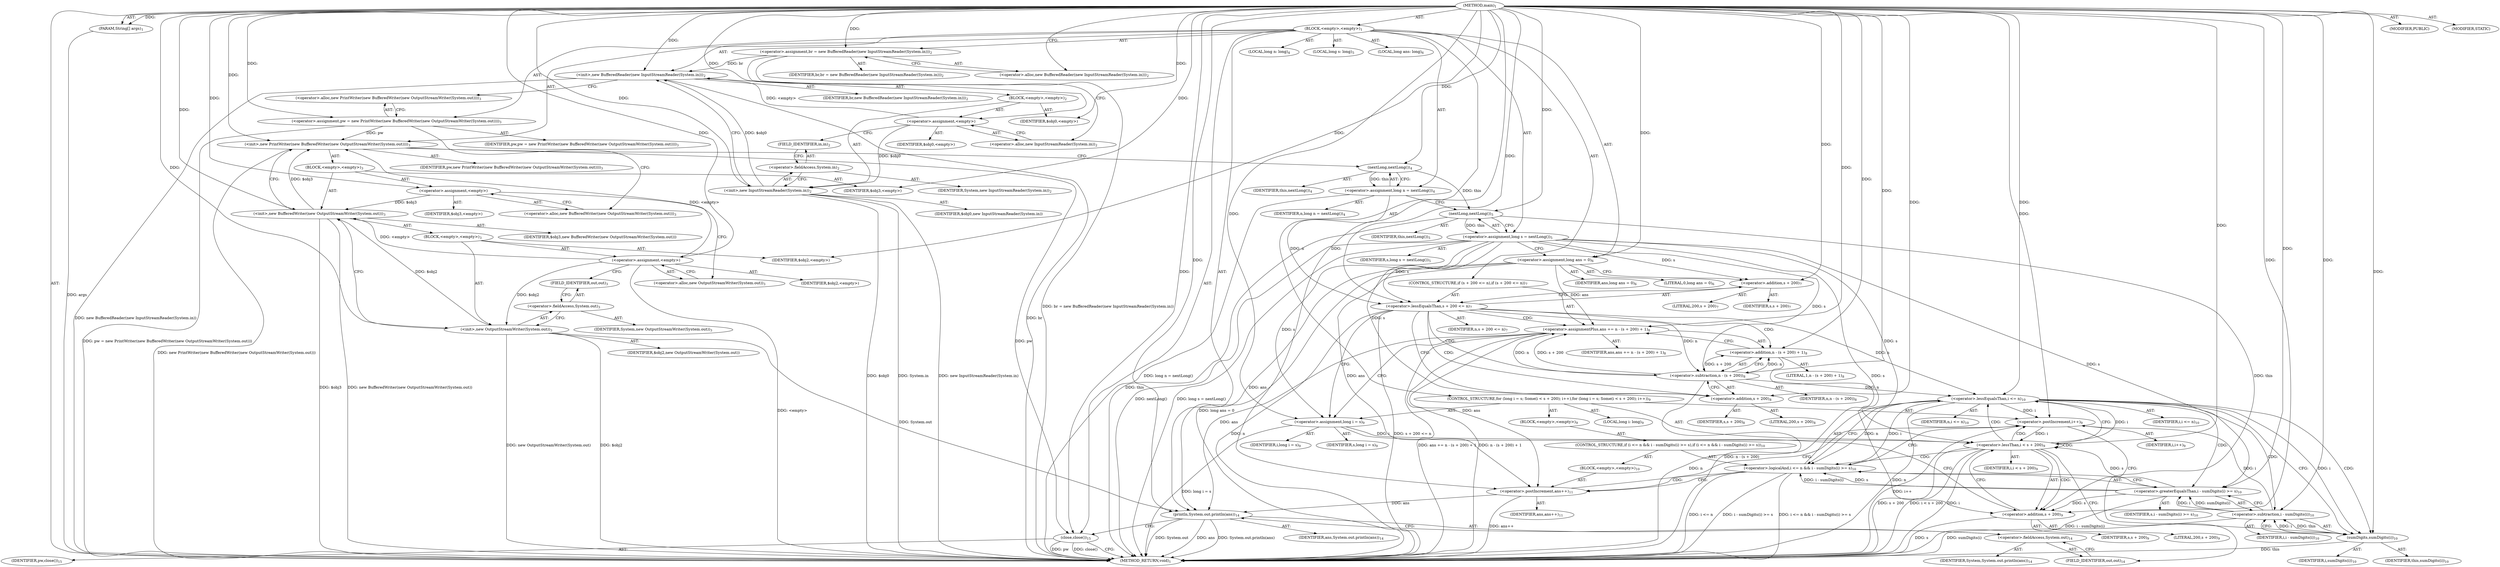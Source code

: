digraph "main" {  
"17" [label = <(METHOD,main)<SUB>1</SUB>> ]
"18" [label = <(PARAM,String[] args)<SUB>1</SUB>> ]
"19" [label = <(BLOCK,&lt;empty&gt;,&lt;empty&gt;)<SUB>1</SUB>> ]
"20" [label = <(&lt;operator&gt;.assignment,br = new BufferedReader(new InputStreamReader(System.in)))<SUB>2</SUB>> ]
"21" [label = <(IDENTIFIER,br,br = new BufferedReader(new InputStreamReader(System.in)))<SUB>2</SUB>> ]
"22" [label = <(&lt;operator&gt;.alloc,new BufferedReader(new InputStreamReader(System.in)))<SUB>2</SUB>> ]
"23" [label = <(&lt;init&gt;,new BufferedReader(new InputStreamReader(System.in)))<SUB>2</SUB>> ]
"24" [label = <(IDENTIFIER,br,new BufferedReader(new InputStreamReader(System.in)))<SUB>2</SUB>> ]
"25" [label = <(BLOCK,&lt;empty&gt;,&lt;empty&gt;)<SUB>2</SUB>> ]
"26" [label = <(&lt;operator&gt;.assignment,&lt;empty&gt;)> ]
"27" [label = <(IDENTIFIER,$obj0,&lt;empty&gt;)> ]
"28" [label = <(&lt;operator&gt;.alloc,new InputStreamReader(System.in))<SUB>2</SUB>> ]
"29" [label = <(&lt;init&gt;,new InputStreamReader(System.in))<SUB>2</SUB>> ]
"30" [label = <(IDENTIFIER,$obj0,new InputStreamReader(System.in))> ]
"31" [label = <(&lt;operator&gt;.fieldAccess,System.in)<SUB>2</SUB>> ]
"32" [label = <(IDENTIFIER,System,new InputStreamReader(System.in))<SUB>2</SUB>> ]
"33" [label = <(FIELD_IDENTIFIER,in,in)<SUB>2</SUB>> ]
"34" [label = <(IDENTIFIER,$obj0,&lt;empty&gt;)> ]
"35" [label = <(&lt;operator&gt;.assignment,pw = new PrintWriter(new BufferedWriter(new OutputStreamWriter(System.out))))<SUB>3</SUB>> ]
"36" [label = <(IDENTIFIER,pw,pw = new PrintWriter(new BufferedWriter(new OutputStreamWriter(System.out))))<SUB>3</SUB>> ]
"37" [label = <(&lt;operator&gt;.alloc,new PrintWriter(new BufferedWriter(new OutputStreamWriter(System.out))))<SUB>3</SUB>> ]
"38" [label = <(&lt;init&gt;,new PrintWriter(new BufferedWriter(new OutputStreamWriter(System.out))))<SUB>3</SUB>> ]
"39" [label = <(IDENTIFIER,pw,new PrintWriter(new BufferedWriter(new OutputStreamWriter(System.out))))<SUB>3</SUB>> ]
"40" [label = <(BLOCK,&lt;empty&gt;,&lt;empty&gt;)<SUB>3</SUB>> ]
"41" [label = <(&lt;operator&gt;.assignment,&lt;empty&gt;)> ]
"42" [label = <(IDENTIFIER,$obj3,&lt;empty&gt;)> ]
"43" [label = <(&lt;operator&gt;.alloc,new BufferedWriter(new OutputStreamWriter(System.out)))<SUB>3</SUB>> ]
"44" [label = <(&lt;init&gt;,new BufferedWriter(new OutputStreamWriter(System.out)))<SUB>3</SUB>> ]
"45" [label = <(IDENTIFIER,$obj3,new BufferedWriter(new OutputStreamWriter(System.out)))> ]
"46" [label = <(BLOCK,&lt;empty&gt;,&lt;empty&gt;)<SUB>3</SUB>> ]
"47" [label = <(&lt;operator&gt;.assignment,&lt;empty&gt;)> ]
"48" [label = <(IDENTIFIER,$obj2,&lt;empty&gt;)> ]
"49" [label = <(&lt;operator&gt;.alloc,new OutputStreamWriter(System.out))<SUB>3</SUB>> ]
"50" [label = <(&lt;init&gt;,new OutputStreamWriter(System.out))<SUB>3</SUB>> ]
"51" [label = <(IDENTIFIER,$obj2,new OutputStreamWriter(System.out))> ]
"52" [label = <(&lt;operator&gt;.fieldAccess,System.out)<SUB>3</SUB>> ]
"53" [label = <(IDENTIFIER,System,new OutputStreamWriter(System.out))<SUB>3</SUB>> ]
"54" [label = <(FIELD_IDENTIFIER,out,out)<SUB>3</SUB>> ]
"55" [label = <(IDENTIFIER,$obj2,&lt;empty&gt;)> ]
"56" [label = <(IDENTIFIER,$obj3,&lt;empty&gt;)> ]
"57" [label = <(LOCAL,long n: long)<SUB>4</SUB>> ]
"58" [label = <(&lt;operator&gt;.assignment,long n = nextLong())<SUB>4</SUB>> ]
"59" [label = <(IDENTIFIER,n,long n = nextLong())<SUB>4</SUB>> ]
"60" [label = <(nextLong,nextLong())<SUB>4</SUB>> ]
"61" [label = <(IDENTIFIER,this,nextLong())<SUB>4</SUB>> ]
"62" [label = <(LOCAL,long s: long)<SUB>5</SUB>> ]
"63" [label = <(&lt;operator&gt;.assignment,long s = nextLong())<SUB>5</SUB>> ]
"64" [label = <(IDENTIFIER,s,long s = nextLong())<SUB>5</SUB>> ]
"65" [label = <(nextLong,nextLong())<SUB>5</SUB>> ]
"66" [label = <(IDENTIFIER,this,nextLong())<SUB>5</SUB>> ]
"67" [label = <(LOCAL,long ans: long)<SUB>6</SUB>> ]
"68" [label = <(&lt;operator&gt;.assignment,long ans = 0)<SUB>6</SUB>> ]
"69" [label = <(IDENTIFIER,ans,long ans = 0)<SUB>6</SUB>> ]
"70" [label = <(LITERAL,0,long ans = 0)<SUB>6</SUB>> ]
"71" [label = <(CONTROL_STRUCTURE,if (s + 200 &lt;= n),if (s + 200 &lt;= n))<SUB>7</SUB>> ]
"72" [label = <(&lt;operator&gt;.lessEqualsThan,s + 200 &lt;= n)<SUB>7</SUB>> ]
"73" [label = <(&lt;operator&gt;.addition,s + 200)<SUB>7</SUB>> ]
"74" [label = <(IDENTIFIER,s,s + 200)<SUB>7</SUB>> ]
"75" [label = <(LITERAL,200,s + 200)<SUB>7</SUB>> ]
"76" [label = <(IDENTIFIER,n,s + 200 &lt;= n)<SUB>7</SUB>> ]
"77" [label = <(&lt;operator&gt;.assignmentPlus,ans += n - (s + 200) + 1)<SUB>8</SUB>> ]
"78" [label = <(IDENTIFIER,ans,ans += n - (s + 200) + 1)<SUB>8</SUB>> ]
"79" [label = <(&lt;operator&gt;.addition,n - (s + 200) + 1)<SUB>8</SUB>> ]
"80" [label = <(&lt;operator&gt;.subtraction,n - (s + 200))<SUB>8</SUB>> ]
"81" [label = <(IDENTIFIER,n,n - (s + 200))<SUB>8</SUB>> ]
"82" [label = <(&lt;operator&gt;.addition,s + 200)<SUB>8</SUB>> ]
"83" [label = <(IDENTIFIER,s,s + 200)<SUB>8</SUB>> ]
"84" [label = <(LITERAL,200,s + 200)<SUB>8</SUB>> ]
"85" [label = <(LITERAL,1,n - (s + 200) + 1)<SUB>8</SUB>> ]
"86" [label = <(CONTROL_STRUCTURE,for (long i = s; Some(i &lt; s + 200); i++),for (long i = s; Some(i &lt; s + 200); i++))<SUB>9</SUB>> ]
"87" [label = <(LOCAL,long i: long)<SUB>9</SUB>> ]
"88" [label = <(&lt;operator&gt;.assignment,long i = s)<SUB>9</SUB>> ]
"89" [label = <(IDENTIFIER,i,long i = s)<SUB>9</SUB>> ]
"90" [label = <(IDENTIFIER,s,long i = s)<SUB>9</SUB>> ]
"91" [label = <(&lt;operator&gt;.lessThan,i &lt; s + 200)<SUB>9</SUB>> ]
"92" [label = <(IDENTIFIER,i,i &lt; s + 200)<SUB>9</SUB>> ]
"93" [label = <(&lt;operator&gt;.addition,s + 200)<SUB>9</SUB>> ]
"94" [label = <(IDENTIFIER,s,s + 200)<SUB>9</SUB>> ]
"95" [label = <(LITERAL,200,s + 200)<SUB>9</SUB>> ]
"96" [label = <(&lt;operator&gt;.postIncrement,i++)<SUB>9</SUB>> ]
"97" [label = <(IDENTIFIER,i,i++)<SUB>9</SUB>> ]
"98" [label = <(BLOCK,&lt;empty&gt;,&lt;empty&gt;)<SUB>9</SUB>> ]
"99" [label = <(CONTROL_STRUCTURE,if (i &lt;= n &amp;&amp; i - sumDigits(i) &gt;= s),if (i &lt;= n &amp;&amp; i - sumDigits(i) &gt;= s))<SUB>10</SUB>> ]
"100" [label = <(&lt;operator&gt;.logicalAnd,i &lt;= n &amp;&amp; i - sumDigits(i) &gt;= s)<SUB>10</SUB>> ]
"101" [label = <(&lt;operator&gt;.lessEqualsThan,i &lt;= n)<SUB>10</SUB>> ]
"102" [label = <(IDENTIFIER,i,i &lt;= n)<SUB>10</SUB>> ]
"103" [label = <(IDENTIFIER,n,i &lt;= n)<SUB>10</SUB>> ]
"104" [label = <(&lt;operator&gt;.greaterEqualsThan,i - sumDigits(i) &gt;= s)<SUB>10</SUB>> ]
"105" [label = <(&lt;operator&gt;.subtraction,i - sumDigits(i))<SUB>10</SUB>> ]
"106" [label = <(IDENTIFIER,i,i - sumDigits(i))<SUB>10</SUB>> ]
"107" [label = <(sumDigits,sumDigits(i))<SUB>10</SUB>> ]
"108" [label = <(IDENTIFIER,this,sumDigits(i))<SUB>10</SUB>> ]
"109" [label = <(IDENTIFIER,i,sumDigits(i))<SUB>10</SUB>> ]
"110" [label = <(IDENTIFIER,s,i - sumDigits(i) &gt;= s)<SUB>10</SUB>> ]
"111" [label = <(BLOCK,&lt;empty&gt;,&lt;empty&gt;)<SUB>10</SUB>> ]
"112" [label = <(&lt;operator&gt;.postIncrement,ans++)<SUB>11</SUB>> ]
"113" [label = <(IDENTIFIER,ans,ans++)<SUB>11</SUB>> ]
"114" [label = <(println,System.out.println(ans))<SUB>14</SUB>> ]
"115" [label = <(&lt;operator&gt;.fieldAccess,System.out)<SUB>14</SUB>> ]
"116" [label = <(IDENTIFIER,System,System.out.println(ans))<SUB>14</SUB>> ]
"117" [label = <(FIELD_IDENTIFIER,out,out)<SUB>14</SUB>> ]
"118" [label = <(IDENTIFIER,ans,System.out.println(ans))<SUB>14</SUB>> ]
"119" [label = <(close,close())<SUB>15</SUB>> ]
"120" [label = <(IDENTIFIER,pw,close())<SUB>15</SUB>> ]
"121" [label = <(MODIFIER,PUBLIC)> ]
"122" [label = <(MODIFIER,STATIC)> ]
"123" [label = <(METHOD_RETURN,void)<SUB>1</SUB>> ]
  "17" -> "18"  [ label = "AST: "] 
  "17" -> "19"  [ label = "AST: "] 
  "17" -> "121"  [ label = "AST: "] 
  "17" -> "122"  [ label = "AST: "] 
  "17" -> "123"  [ label = "AST: "] 
  "19" -> "20"  [ label = "AST: "] 
  "19" -> "23"  [ label = "AST: "] 
  "19" -> "35"  [ label = "AST: "] 
  "19" -> "38"  [ label = "AST: "] 
  "19" -> "57"  [ label = "AST: "] 
  "19" -> "58"  [ label = "AST: "] 
  "19" -> "62"  [ label = "AST: "] 
  "19" -> "63"  [ label = "AST: "] 
  "19" -> "67"  [ label = "AST: "] 
  "19" -> "68"  [ label = "AST: "] 
  "19" -> "71"  [ label = "AST: "] 
  "19" -> "86"  [ label = "AST: "] 
  "19" -> "114"  [ label = "AST: "] 
  "19" -> "119"  [ label = "AST: "] 
  "20" -> "21"  [ label = "AST: "] 
  "20" -> "22"  [ label = "AST: "] 
  "23" -> "24"  [ label = "AST: "] 
  "23" -> "25"  [ label = "AST: "] 
  "25" -> "26"  [ label = "AST: "] 
  "25" -> "29"  [ label = "AST: "] 
  "25" -> "34"  [ label = "AST: "] 
  "26" -> "27"  [ label = "AST: "] 
  "26" -> "28"  [ label = "AST: "] 
  "29" -> "30"  [ label = "AST: "] 
  "29" -> "31"  [ label = "AST: "] 
  "31" -> "32"  [ label = "AST: "] 
  "31" -> "33"  [ label = "AST: "] 
  "35" -> "36"  [ label = "AST: "] 
  "35" -> "37"  [ label = "AST: "] 
  "38" -> "39"  [ label = "AST: "] 
  "38" -> "40"  [ label = "AST: "] 
  "40" -> "41"  [ label = "AST: "] 
  "40" -> "44"  [ label = "AST: "] 
  "40" -> "56"  [ label = "AST: "] 
  "41" -> "42"  [ label = "AST: "] 
  "41" -> "43"  [ label = "AST: "] 
  "44" -> "45"  [ label = "AST: "] 
  "44" -> "46"  [ label = "AST: "] 
  "46" -> "47"  [ label = "AST: "] 
  "46" -> "50"  [ label = "AST: "] 
  "46" -> "55"  [ label = "AST: "] 
  "47" -> "48"  [ label = "AST: "] 
  "47" -> "49"  [ label = "AST: "] 
  "50" -> "51"  [ label = "AST: "] 
  "50" -> "52"  [ label = "AST: "] 
  "52" -> "53"  [ label = "AST: "] 
  "52" -> "54"  [ label = "AST: "] 
  "58" -> "59"  [ label = "AST: "] 
  "58" -> "60"  [ label = "AST: "] 
  "60" -> "61"  [ label = "AST: "] 
  "63" -> "64"  [ label = "AST: "] 
  "63" -> "65"  [ label = "AST: "] 
  "65" -> "66"  [ label = "AST: "] 
  "68" -> "69"  [ label = "AST: "] 
  "68" -> "70"  [ label = "AST: "] 
  "71" -> "72"  [ label = "AST: "] 
  "71" -> "77"  [ label = "AST: "] 
  "72" -> "73"  [ label = "AST: "] 
  "72" -> "76"  [ label = "AST: "] 
  "73" -> "74"  [ label = "AST: "] 
  "73" -> "75"  [ label = "AST: "] 
  "77" -> "78"  [ label = "AST: "] 
  "77" -> "79"  [ label = "AST: "] 
  "79" -> "80"  [ label = "AST: "] 
  "79" -> "85"  [ label = "AST: "] 
  "80" -> "81"  [ label = "AST: "] 
  "80" -> "82"  [ label = "AST: "] 
  "82" -> "83"  [ label = "AST: "] 
  "82" -> "84"  [ label = "AST: "] 
  "86" -> "87"  [ label = "AST: "] 
  "86" -> "88"  [ label = "AST: "] 
  "86" -> "91"  [ label = "AST: "] 
  "86" -> "96"  [ label = "AST: "] 
  "86" -> "98"  [ label = "AST: "] 
  "88" -> "89"  [ label = "AST: "] 
  "88" -> "90"  [ label = "AST: "] 
  "91" -> "92"  [ label = "AST: "] 
  "91" -> "93"  [ label = "AST: "] 
  "93" -> "94"  [ label = "AST: "] 
  "93" -> "95"  [ label = "AST: "] 
  "96" -> "97"  [ label = "AST: "] 
  "98" -> "99"  [ label = "AST: "] 
  "99" -> "100"  [ label = "AST: "] 
  "99" -> "111"  [ label = "AST: "] 
  "100" -> "101"  [ label = "AST: "] 
  "100" -> "104"  [ label = "AST: "] 
  "101" -> "102"  [ label = "AST: "] 
  "101" -> "103"  [ label = "AST: "] 
  "104" -> "105"  [ label = "AST: "] 
  "104" -> "110"  [ label = "AST: "] 
  "105" -> "106"  [ label = "AST: "] 
  "105" -> "107"  [ label = "AST: "] 
  "107" -> "108"  [ label = "AST: "] 
  "107" -> "109"  [ label = "AST: "] 
  "111" -> "112"  [ label = "AST: "] 
  "112" -> "113"  [ label = "AST: "] 
  "114" -> "115"  [ label = "AST: "] 
  "114" -> "118"  [ label = "AST: "] 
  "115" -> "116"  [ label = "AST: "] 
  "115" -> "117"  [ label = "AST: "] 
  "119" -> "120"  [ label = "AST: "] 
  "20" -> "28"  [ label = "CFG: "] 
  "23" -> "37"  [ label = "CFG: "] 
  "35" -> "43"  [ label = "CFG: "] 
  "38" -> "60"  [ label = "CFG: "] 
  "58" -> "65"  [ label = "CFG: "] 
  "63" -> "68"  [ label = "CFG: "] 
  "68" -> "73"  [ label = "CFG: "] 
  "114" -> "119"  [ label = "CFG: "] 
  "119" -> "123"  [ label = "CFG: "] 
  "22" -> "20"  [ label = "CFG: "] 
  "37" -> "35"  [ label = "CFG: "] 
  "60" -> "58"  [ label = "CFG: "] 
  "65" -> "63"  [ label = "CFG: "] 
  "72" -> "82"  [ label = "CFG: "] 
  "72" -> "88"  [ label = "CFG: "] 
  "77" -> "88"  [ label = "CFG: "] 
  "88" -> "93"  [ label = "CFG: "] 
  "91" -> "101"  [ label = "CFG: "] 
  "91" -> "117"  [ label = "CFG: "] 
  "96" -> "93"  [ label = "CFG: "] 
  "115" -> "114"  [ label = "CFG: "] 
  "26" -> "33"  [ label = "CFG: "] 
  "29" -> "23"  [ label = "CFG: "] 
  "41" -> "49"  [ label = "CFG: "] 
  "44" -> "38"  [ label = "CFG: "] 
  "73" -> "72"  [ label = "CFG: "] 
  "79" -> "77"  [ label = "CFG: "] 
  "93" -> "91"  [ label = "CFG: "] 
  "117" -> "115"  [ label = "CFG: "] 
  "28" -> "26"  [ label = "CFG: "] 
  "31" -> "29"  [ label = "CFG: "] 
  "43" -> "41"  [ label = "CFG: "] 
  "80" -> "79"  [ label = "CFG: "] 
  "100" -> "112"  [ label = "CFG: "] 
  "100" -> "96"  [ label = "CFG: "] 
  "33" -> "31"  [ label = "CFG: "] 
  "47" -> "54"  [ label = "CFG: "] 
  "50" -> "44"  [ label = "CFG: "] 
  "82" -> "80"  [ label = "CFG: "] 
  "101" -> "100"  [ label = "CFG: "] 
  "101" -> "107"  [ label = "CFG: "] 
  "104" -> "100"  [ label = "CFG: "] 
  "112" -> "96"  [ label = "CFG: "] 
  "49" -> "47"  [ label = "CFG: "] 
  "52" -> "50"  [ label = "CFG: "] 
  "105" -> "104"  [ label = "CFG: "] 
  "54" -> "52"  [ label = "CFG: "] 
  "107" -> "105"  [ label = "CFG: "] 
  "17" -> "22"  [ label = "CFG: "] 
  "18" -> "123"  [ label = "DDG: args"] 
  "20" -> "123"  [ label = "DDG: br = new BufferedReader(new InputStreamReader(System.in))"] 
  "23" -> "123"  [ label = "DDG: br"] 
  "29" -> "123"  [ label = "DDG: $obj0"] 
  "29" -> "123"  [ label = "DDG: System.in"] 
  "29" -> "123"  [ label = "DDG: new InputStreamReader(System.in)"] 
  "23" -> "123"  [ label = "DDG: new BufferedReader(new InputStreamReader(System.in))"] 
  "35" -> "123"  [ label = "DDG: pw = new PrintWriter(new BufferedWriter(new OutputStreamWriter(System.out)))"] 
  "44" -> "123"  [ label = "DDG: $obj3"] 
  "47" -> "123"  [ label = "DDG: &lt;empty&gt;"] 
  "50" -> "123"  [ label = "DDG: $obj2"] 
  "50" -> "123"  [ label = "DDG: new OutputStreamWriter(System.out)"] 
  "44" -> "123"  [ label = "DDG: new BufferedWriter(new OutputStreamWriter(System.out))"] 
  "38" -> "123"  [ label = "DDG: new PrintWriter(new BufferedWriter(new OutputStreamWriter(System.out)))"] 
  "58" -> "123"  [ label = "DDG: long n = nextLong()"] 
  "65" -> "123"  [ label = "DDG: this"] 
  "63" -> "123"  [ label = "DDG: nextLong()"] 
  "63" -> "123"  [ label = "DDG: long s = nextLong()"] 
  "68" -> "123"  [ label = "DDG: long ans = 0"] 
  "72" -> "123"  [ label = "DDG: n"] 
  "72" -> "123"  [ label = "DDG: s + 200 &lt;= n"] 
  "80" -> "123"  [ label = "DDG: n"] 
  "79" -> "123"  [ label = "DDG: n - (s + 200)"] 
  "77" -> "123"  [ label = "DDG: n - (s + 200) + 1"] 
  "77" -> "123"  [ label = "DDG: ans += n - (s + 200) + 1"] 
  "88" -> "123"  [ label = "DDG: long i = s"] 
  "91" -> "123"  [ label = "DDG: i"] 
  "93" -> "123"  [ label = "DDG: s"] 
  "91" -> "123"  [ label = "DDG: s + 200"] 
  "91" -> "123"  [ label = "DDG: i &lt; s + 200"] 
  "114" -> "123"  [ label = "DDG: System.out"] 
  "114" -> "123"  [ label = "DDG: ans"] 
  "114" -> "123"  [ label = "DDG: System.out.println(ans)"] 
  "119" -> "123"  [ label = "DDG: pw"] 
  "119" -> "123"  [ label = "DDG: close()"] 
  "101" -> "123"  [ label = "DDG: n"] 
  "100" -> "123"  [ label = "DDG: i &lt;= n"] 
  "107" -> "123"  [ label = "DDG: this"] 
  "105" -> "123"  [ label = "DDG: sumDigits(i)"] 
  "104" -> "123"  [ label = "DDG: i - sumDigits(i)"] 
  "100" -> "123"  [ label = "DDG: i - sumDigits(i) &gt;= s"] 
  "100" -> "123"  [ label = "DDG: i &lt;= n &amp;&amp; i - sumDigits(i) &gt;= s"] 
  "112" -> "123"  [ label = "DDG: ans++"] 
  "96" -> "123"  [ label = "DDG: i++"] 
  "17" -> "18"  [ label = "DDG: "] 
  "17" -> "20"  [ label = "DDG: "] 
  "17" -> "35"  [ label = "DDG: "] 
  "60" -> "58"  [ label = "DDG: this"] 
  "65" -> "63"  [ label = "DDG: this"] 
  "17" -> "68"  [ label = "DDG: "] 
  "20" -> "23"  [ label = "DDG: br"] 
  "17" -> "23"  [ label = "DDG: "] 
  "26" -> "23"  [ label = "DDG: &lt;empty&gt;"] 
  "29" -> "23"  [ label = "DDG: $obj0"] 
  "35" -> "38"  [ label = "DDG: pw"] 
  "17" -> "38"  [ label = "DDG: "] 
  "47" -> "38"  [ label = "DDG: &lt;empty&gt;"] 
  "44" -> "38"  [ label = "DDG: $obj3"] 
  "80" -> "77"  [ label = "DDG: n"] 
  "80" -> "77"  [ label = "DDG: s + 200"] 
  "17" -> "77"  [ label = "DDG: "] 
  "17" -> "88"  [ label = "DDG: "] 
  "63" -> "88"  [ label = "DDG: s"] 
  "50" -> "114"  [ label = "DDG: System.out"] 
  "68" -> "114"  [ label = "DDG: ans"] 
  "77" -> "114"  [ label = "DDG: ans"] 
  "112" -> "114"  [ label = "DDG: ans"] 
  "17" -> "114"  [ label = "DDG: "] 
  "38" -> "119"  [ label = "DDG: pw"] 
  "17" -> "119"  [ label = "DDG: "] 
  "17" -> "26"  [ label = "DDG: "] 
  "17" -> "34"  [ label = "DDG: "] 
  "17" -> "41"  [ label = "DDG: "] 
  "17" -> "56"  [ label = "DDG: "] 
  "17" -> "60"  [ label = "DDG: "] 
  "60" -> "65"  [ label = "DDG: this"] 
  "17" -> "65"  [ label = "DDG: "] 
  "63" -> "72"  [ label = "DDG: s"] 
  "17" -> "72"  [ label = "DDG: "] 
  "58" -> "72"  [ label = "DDG: n"] 
  "68" -> "77"  [ label = "DDG: ans"] 
  "88" -> "91"  [ label = "DDG: i"] 
  "96" -> "91"  [ label = "DDG: i"] 
  "17" -> "91"  [ label = "DDG: "] 
  "104" -> "91"  [ label = "DDG: s"] 
  "63" -> "91"  [ label = "DDG: s"] 
  "101" -> "96"  [ label = "DDG: i"] 
  "105" -> "96"  [ label = "DDG: i"] 
  "17" -> "96"  [ label = "DDG: "] 
  "26" -> "29"  [ label = "DDG: $obj0"] 
  "17" -> "29"  [ label = "DDG: "] 
  "41" -> "44"  [ label = "DDG: $obj3"] 
  "17" -> "44"  [ label = "DDG: "] 
  "47" -> "44"  [ label = "DDG: &lt;empty&gt;"] 
  "50" -> "44"  [ label = "DDG: $obj2"] 
  "63" -> "73"  [ label = "DDG: s"] 
  "17" -> "73"  [ label = "DDG: "] 
  "80" -> "79"  [ label = "DDG: n"] 
  "80" -> "79"  [ label = "DDG: s + 200"] 
  "17" -> "79"  [ label = "DDG: "] 
  "104" -> "93"  [ label = "DDG: s"] 
  "17" -> "93"  [ label = "DDG: "] 
  "63" -> "93"  [ label = "DDG: s"] 
  "17" -> "47"  [ label = "DDG: "] 
  "17" -> "55"  [ label = "DDG: "] 
  "72" -> "80"  [ label = "DDG: n"] 
  "17" -> "80"  [ label = "DDG: "] 
  "63" -> "80"  [ label = "DDG: s"] 
  "101" -> "100"  [ label = "DDG: i"] 
  "101" -> "100"  [ label = "DDG: n"] 
  "104" -> "100"  [ label = "DDG: i - sumDigits(i)"] 
  "104" -> "100"  [ label = "DDG: s"] 
  "47" -> "50"  [ label = "DDG: $obj2"] 
  "17" -> "50"  [ label = "DDG: "] 
  "17" -> "82"  [ label = "DDG: "] 
  "63" -> "82"  [ label = "DDG: s"] 
  "91" -> "101"  [ label = "DDG: i"] 
  "17" -> "101"  [ label = "DDG: "] 
  "72" -> "101"  [ label = "DDG: n"] 
  "80" -> "101"  [ label = "DDG: n"] 
  "105" -> "104"  [ label = "DDG: i"] 
  "105" -> "104"  [ label = "DDG: sumDigits(i)"] 
  "17" -> "104"  [ label = "DDG: "] 
  "63" -> "104"  [ label = "DDG: s"] 
  "68" -> "112"  [ label = "DDG: ans"] 
  "77" -> "112"  [ label = "DDG: ans"] 
  "17" -> "112"  [ label = "DDG: "] 
  "107" -> "105"  [ label = "DDG: i"] 
  "17" -> "105"  [ label = "DDG: "] 
  "107" -> "105"  [ label = "DDG: this"] 
  "65" -> "107"  [ label = "DDG: this"] 
  "17" -> "107"  [ label = "DDG: "] 
  "101" -> "107"  [ label = "DDG: i"] 
  "72" -> "80"  [ label = "CDG: "] 
  "72" -> "77"  [ label = "CDG: "] 
  "72" -> "82"  [ label = "CDG: "] 
  "72" -> "79"  [ label = "CDG: "] 
  "91" -> "96"  [ label = "CDG: "] 
  "91" -> "100"  [ label = "CDG: "] 
  "91" -> "91"  [ label = "CDG: "] 
  "91" -> "93"  [ label = "CDG: "] 
  "91" -> "101"  [ label = "CDG: "] 
  "100" -> "112"  [ label = "CDG: "] 
  "101" -> "107"  [ label = "CDG: "] 
  "101" -> "105"  [ label = "CDG: "] 
  "101" -> "104"  [ label = "CDG: "] 
}
